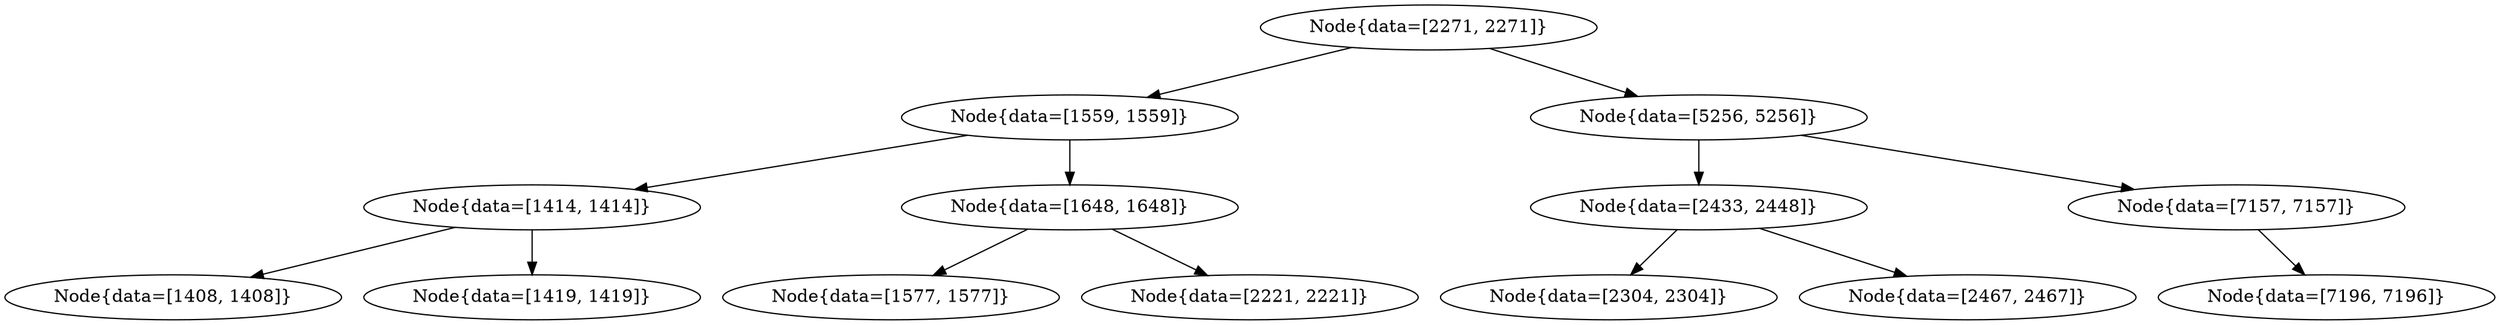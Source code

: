 digraph G{
1985444403 [label="Node{data=[2271, 2271]}"]
1985444403 -> 1358263016
1358263016 [label="Node{data=[1559, 1559]}"]
1358263016 -> 1104216532
1104216532 [label="Node{data=[1414, 1414]}"]
1104216532 -> 315432934
315432934 [label="Node{data=[1408, 1408]}"]
1104216532 -> 1602648430
1602648430 [label="Node{data=[1419, 1419]}"]
1358263016 -> 606024260
606024260 [label="Node{data=[1648, 1648]}"]
606024260 -> 1837713586
1837713586 [label="Node{data=[1577, 1577]}"]
606024260 -> 398547146
398547146 [label="Node{data=[2221, 2221]}"]
1985444403 -> 2069896789
2069896789 [label="Node{data=[5256, 5256]}"]
2069896789 -> 640720495
640720495 [label="Node{data=[2433, 2448]}"]
640720495 -> 31166147
31166147 [label="Node{data=[2304, 2304]}"]
640720495 -> 482443578
482443578 [label="Node{data=[2467, 2467]}"]
2069896789 -> 1739105857
1739105857 [label="Node{data=[7157, 7157]}"]
1739105857 -> 1170841405
1170841405 [label="Node{data=[7196, 7196]}"]
}